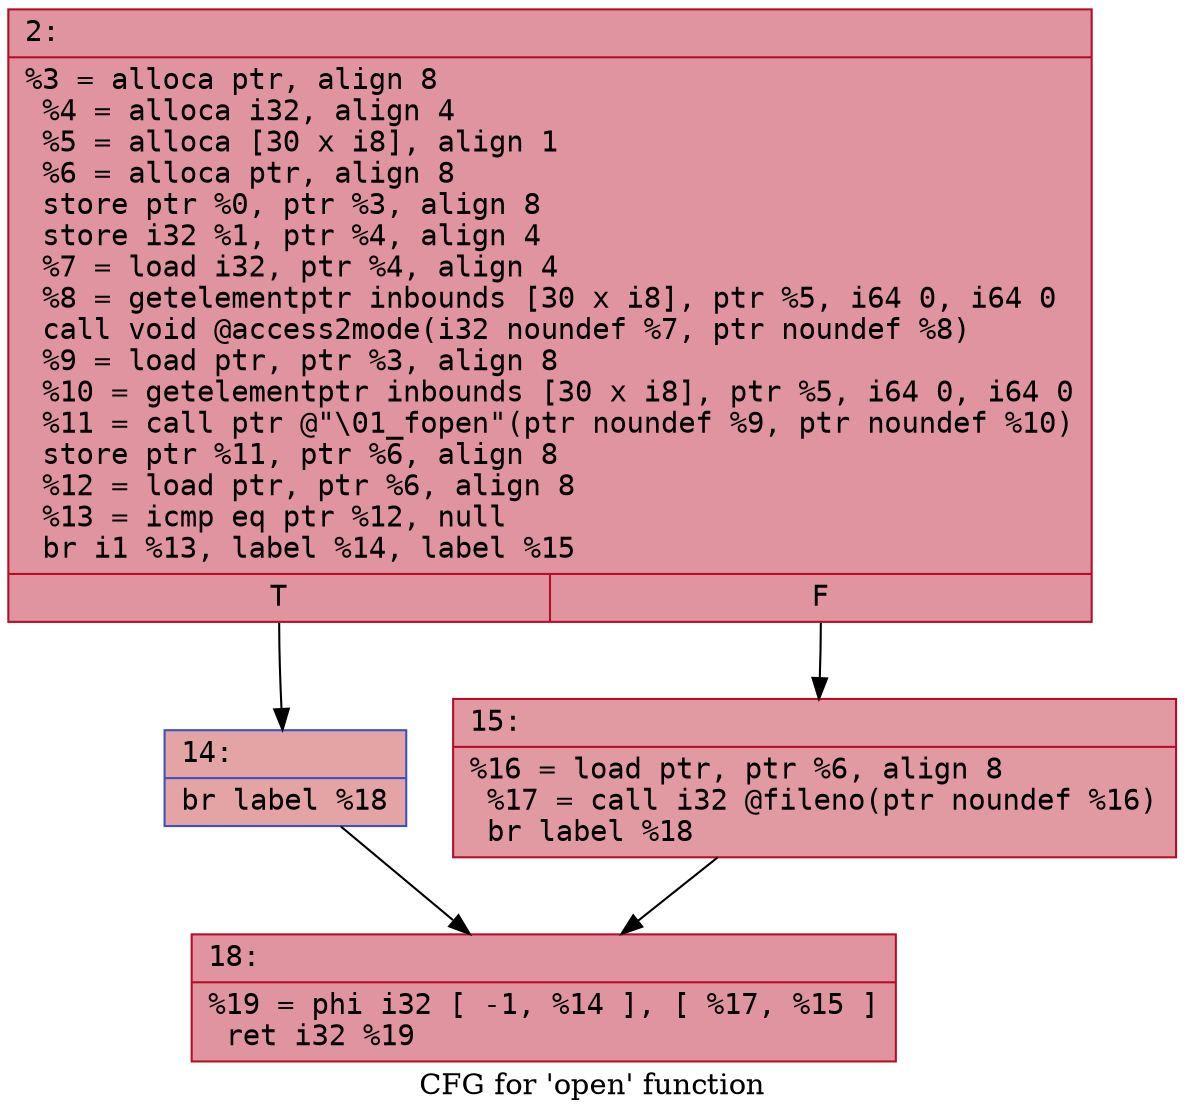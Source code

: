 digraph "CFG for 'open' function" {
	label="CFG for 'open' function";

	Node0x6000009d32f0 [shape=record,color="#b70d28ff", style=filled, fillcolor="#b70d2870" fontname="Courier",label="{2:\l|  %3 = alloca ptr, align 8\l  %4 = alloca i32, align 4\l  %5 = alloca [30 x i8], align 1\l  %6 = alloca ptr, align 8\l  store ptr %0, ptr %3, align 8\l  store i32 %1, ptr %4, align 4\l  %7 = load i32, ptr %4, align 4\l  %8 = getelementptr inbounds [30 x i8], ptr %5, i64 0, i64 0\l  call void @access2mode(i32 noundef %7, ptr noundef %8)\l  %9 = load ptr, ptr %3, align 8\l  %10 = getelementptr inbounds [30 x i8], ptr %5, i64 0, i64 0\l  %11 = call ptr @\"\\01_fopen\"(ptr noundef %9, ptr noundef %10)\l  store ptr %11, ptr %6, align 8\l  %12 = load ptr, ptr %6, align 8\l  %13 = icmp eq ptr %12, null\l  br i1 %13, label %14, label %15\l|{<s0>T|<s1>F}}"];
	Node0x6000009d32f0:s0 -> Node0x6000009d3340[tooltip="2 -> 14\nProbability 37.50%" ];
	Node0x6000009d32f0:s1 -> Node0x6000009d3390[tooltip="2 -> 15\nProbability 62.50%" ];
	Node0x6000009d3340 [shape=record,color="#3d50c3ff", style=filled, fillcolor="#c32e3170" fontname="Courier",label="{14:\l|  br label %18\l}"];
	Node0x6000009d3340 -> Node0x6000009d33e0[tooltip="14 -> 18\nProbability 100.00%" ];
	Node0x6000009d3390 [shape=record,color="#b70d28ff", style=filled, fillcolor="#bb1b2c70" fontname="Courier",label="{15:\l|  %16 = load ptr, ptr %6, align 8\l  %17 = call i32 @fileno(ptr noundef %16)\l  br label %18\l}"];
	Node0x6000009d3390 -> Node0x6000009d33e0[tooltip="15 -> 18\nProbability 100.00%" ];
	Node0x6000009d33e0 [shape=record,color="#b70d28ff", style=filled, fillcolor="#b70d2870" fontname="Courier",label="{18:\l|  %19 = phi i32 [ -1, %14 ], [ %17, %15 ]\l  ret i32 %19\l}"];
}
